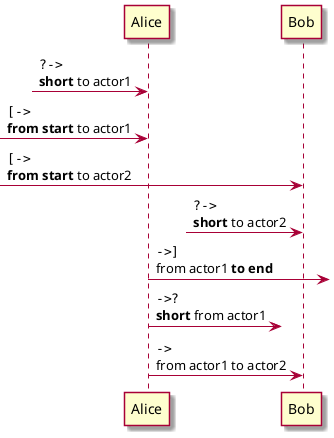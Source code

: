 @startuml

skin rose
?-> Alice    : ""?->""\n**short** to actor1
[-> Alice    : ""[->""\n**from start** to actor1
[-> Bob      : ""[->""\n**from start** to actor2
?-> Bob      : ""?->""\n**short** to actor2
Alice ->]    : ""->]""\nfrom actor1 **to end**
Alice ->?    : ""->?""\n**short** from actor1
Alice -> Bob : ""->"" \nfrom actor1 to actor2

@enduml
